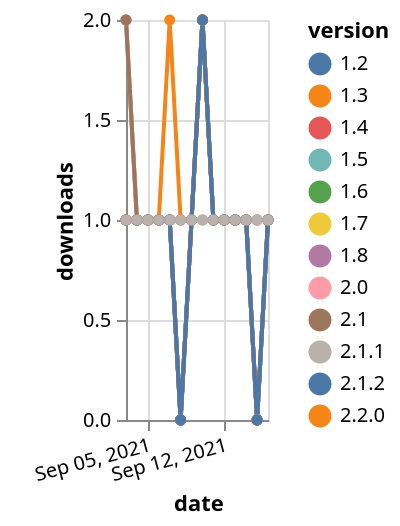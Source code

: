{"$schema": "https://vega.github.io/schema/vega-lite/v5.json", "description": "A simple bar chart with embedded data.", "data": {"values": [{"date": "2021-09-03", "total": 168, "delta": 2, "version": "1.6"}, {"date": "2021-09-04", "total": 169, "delta": 1, "version": "1.6"}, {"date": "2021-09-05", "total": 170, "delta": 1, "version": "1.6"}, {"date": "2021-09-06", "total": 171, "delta": 1, "version": "1.6"}, {"date": "2021-09-07", "total": 172, "delta": 1, "version": "1.6"}, {"date": "2021-09-08", "total": 172, "delta": 0, "version": "1.6"}, {"date": "2021-09-09", "total": 173, "delta": 1, "version": "1.6"}, {"date": "2021-09-10", "total": 174, "delta": 1, "version": "1.6"}, {"date": "2021-09-11", "total": 175, "delta": 1, "version": "1.6"}, {"date": "2021-09-12", "total": 176, "delta": 1, "version": "1.6"}, {"date": "2021-09-13", "total": 177, "delta": 1, "version": "1.6"}, {"date": "2021-09-14", "total": 178, "delta": 1, "version": "1.6"}, {"date": "2021-09-15", "total": 178, "delta": 0, "version": "1.6"}, {"date": "2021-09-16", "total": 179, "delta": 1, "version": "1.6"}, {"date": "2021-09-03", "total": 152, "delta": 1, "version": "1.7"}, {"date": "2021-09-04", "total": 153, "delta": 1, "version": "1.7"}, {"date": "2021-09-05", "total": 154, "delta": 1, "version": "1.7"}, {"date": "2021-09-06", "total": 155, "delta": 1, "version": "1.7"}, {"date": "2021-09-07", "total": 156, "delta": 1, "version": "1.7"}, {"date": "2021-09-08", "total": 156, "delta": 0, "version": "1.7"}, {"date": "2021-09-09", "total": 157, "delta": 1, "version": "1.7"}, {"date": "2021-09-10", "total": 159, "delta": 2, "version": "1.7"}, {"date": "2021-09-11", "total": 160, "delta": 1, "version": "1.7"}, {"date": "2021-09-12", "total": 161, "delta": 1, "version": "1.7"}, {"date": "2021-09-13", "total": 162, "delta": 1, "version": "1.7"}, {"date": "2021-09-14", "total": 163, "delta": 1, "version": "1.7"}, {"date": "2021-09-15", "total": 163, "delta": 0, "version": "1.7"}, {"date": "2021-09-16", "total": 164, "delta": 1, "version": "1.7"}, {"date": "2021-09-03", "total": 158, "delta": 2, "version": "2.0"}, {"date": "2021-09-04", "total": 159, "delta": 1, "version": "2.0"}, {"date": "2021-09-05", "total": 160, "delta": 1, "version": "2.0"}, {"date": "2021-09-06", "total": 161, "delta": 1, "version": "2.0"}, {"date": "2021-09-07", "total": 162, "delta": 1, "version": "2.0"}, {"date": "2021-09-08", "total": 162, "delta": 0, "version": "2.0"}, {"date": "2021-09-09", "total": 163, "delta": 1, "version": "2.0"}, {"date": "2021-09-10", "total": 165, "delta": 2, "version": "2.0"}, {"date": "2021-09-11", "total": 166, "delta": 1, "version": "2.0"}, {"date": "2021-09-12", "total": 167, "delta": 1, "version": "2.0"}, {"date": "2021-09-13", "total": 168, "delta": 1, "version": "2.0"}, {"date": "2021-09-14", "total": 169, "delta": 1, "version": "2.0"}, {"date": "2021-09-15", "total": 169, "delta": 0, "version": "2.0"}, {"date": "2021-09-16", "total": 170, "delta": 1, "version": "2.0"}, {"date": "2021-09-03", "total": 166, "delta": 1, "version": "1.5"}, {"date": "2021-09-04", "total": 167, "delta": 1, "version": "1.5"}, {"date": "2021-09-05", "total": 168, "delta": 1, "version": "1.5"}, {"date": "2021-09-06", "total": 169, "delta": 1, "version": "1.5"}, {"date": "2021-09-07", "total": 170, "delta": 1, "version": "1.5"}, {"date": "2021-09-08", "total": 170, "delta": 0, "version": "1.5"}, {"date": "2021-09-09", "total": 171, "delta": 1, "version": "1.5"}, {"date": "2021-09-10", "total": 173, "delta": 2, "version": "1.5"}, {"date": "2021-09-11", "total": 174, "delta": 1, "version": "1.5"}, {"date": "2021-09-12", "total": 175, "delta": 1, "version": "1.5"}, {"date": "2021-09-13", "total": 176, "delta": 1, "version": "1.5"}, {"date": "2021-09-14", "total": 177, "delta": 1, "version": "1.5"}, {"date": "2021-09-15", "total": 177, "delta": 0, "version": "1.5"}, {"date": "2021-09-16", "total": 178, "delta": 1, "version": "1.5"}, {"date": "2021-09-03", "total": 175, "delta": 1, "version": "1.4"}, {"date": "2021-09-04", "total": 176, "delta": 1, "version": "1.4"}, {"date": "2021-09-05", "total": 177, "delta": 1, "version": "1.4"}, {"date": "2021-09-06", "total": 178, "delta": 1, "version": "1.4"}, {"date": "2021-09-07", "total": 179, "delta": 1, "version": "1.4"}, {"date": "2021-09-08", "total": 179, "delta": 0, "version": "1.4"}, {"date": "2021-09-09", "total": 180, "delta": 1, "version": "1.4"}, {"date": "2021-09-10", "total": 182, "delta": 2, "version": "1.4"}, {"date": "2021-09-11", "total": 183, "delta": 1, "version": "1.4"}, {"date": "2021-09-12", "total": 184, "delta": 1, "version": "1.4"}, {"date": "2021-09-13", "total": 185, "delta": 1, "version": "1.4"}, {"date": "2021-09-14", "total": 186, "delta": 1, "version": "1.4"}, {"date": "2021-09-15", "total": 186, "delta": 0, "version": "1.4"}, {"date": "2021-09-16", "total": 187, "delta": 1, "version": "1.4"}, {"date": "2021-09-03", "total": 140, "delta": 1, "version": "2.1.2"}, {"date": "2021-09-04", "total": 141, "delta": 1, "version": "2.1.2"}, {"date": "2021-09-05", "total": 142, "delta": 1, "version": "2.1.2"}, {"date": "2021-09-06", "total": 143, "delta": 1, "version": "2.1.2"}, {"date": "2021-09-07", "total": 144, "delta": 1, "version": "2.1.2"}, {"date": "2021-09-08", "total": 145, "delta": 1, "version": "2.1.2"}, {"date": "2021-09-09", "total": 146, "delta": 1, "version": "2.1.2"}, {"date": "2021-09-10", "total": 148, "delta": 2, "version": "2.1.2"}, {"date": "2021-09-11", "total": 149, "delta": 1, "version": "2.1.2"}, {"date": "2021-09-12", "total": 150, "delta": 1, "version": "2.1.2"}, {"date": "2021-09-13", "total": 151, "delta": 1, "version": "2.1.2"}, {"date": "2021-09-14", "total": 152, "delta": 1, "version": "2.1.2"}, {"date": "2021-09-15", "total": 153, "delta": 1, "version": "2.1.2"}, {"date": "2021-09-16", "total": 154, "delta": 1, "version": "2.1.2"}, {"date": "2021-09-03", "total": 168, "delta": 1, "version": "1.3"}, {"date": "2021-09-04", "total": 169, "delta": 1, "version": "1.3"}, {"date": "2021-09-05", "total": 170, "delta": 1, "version": "1.3"}, {"date": "2021-09-06", "total": 171, "delta": 1, "version": "1.3"}, {"date": "2021-09-07", "total": 172, "delta": 1, "version": "1.3"}, {"date": "2021-09-08", "total": 172, "delta": 0, "version": "1.3"}, {"date": "2021-09-09", "total": 173, "delta": 1, "version": "1.3"}, {"date": "2021-09-10", "total": 175, "delta": 2, "version": "1.3"}, {"date": "2021-09-11", "total": 176, "delta": 1, "version": "1.3"}, {"date": "2021-09-12", "total": 177, "delta": 1, "version": "1.3"}, {"date": "2021-09-13", "total": 178, "delta": 1, "version": "1.3"}, {"date": "2021-09-14", "total": 179, "delta": 1, "version": "1.3"}, {"date": "2021-09-15", "total": 179, "delta": 0, "version": "1.3"}, {"date": "2021-09-16", "total": 180, "delta": 1, "version": "1.3"}, {"date": "2021-09-03", "total": 152, "delta": 1, "version": "1.8"}, {"date": "2021-09-04", "total": 153, "delta": 1, "version": "1.8"}, {"date": "2021-09-05", "total": 154, "delta": 1, "version": "1.8"}, {"date": "2021-09-06", "total": 155, "delta": 1, "version": "1.8"}, {"date": "2021-09-07", "total": 156, "delta": 1, "version": "1.8"}, {"date": "2021-09-08", "total": 156, "delta": 0, "version": "1.8"}, {"date": "2021-09-09", "total": 157, "delta": 1, "version": "1.8"}, {"date": "2021-09-10", "total": 159, "delta": 2, "version": "1.8"}, {"date": "2021-09-11", "total": 160, "delta": 1, "version": "1.8"}, {"date": "2021-09-12", "total": 161, "delta": 1, "version": "1.8"}, {"date": "2021-09-13", "total": 162, "delta": 1, "version": "1.8"}, {"date": "2021-09-14", "total": 163, "delta": 1, "version": "1.8"}, {"date": "2021-09-15", "total": 163, "delta": 0, "version": "1.8"}, {"date": "2021-09-16", "total": 164, "delta": 1, "version": "1.8"}, {"date": "2021-09-03", "total": 133, "delta": 1, "version": "2.2.0"}, {"date": "2021-09-04", "total": 134, "delta": 1, "version": "2.2.0"}, {"date": "2021-09-05", "total": 135, "delta": 1, "version": "2.2.0"}, {"date": "2021-09-06", "total": 136, "delta": 1, "version": "2.2.0"}, {"date": "2021-09-07", "total": 138, "delta": 2, "version": "2.2.0"}, {"date": "2021-09-08", "total": 139, "delta": 1, "version": "2.2.0"}, {"date": "2021-09-09", "total": 140, "delta": 1, "version": "2.2.0"}, {"date": "2021-09-10", "total": 142, "delta": 2, "version": "2.2.0"}, {"date": "2021-09-11", "total": 143, "delta": 1, "version": "2.2.0"}, {"date": "2021-09-12", "total": 144, "delta": 1, "version": "2.2.0"}, {"date": "2021-09-13", "total": 145, "delta": 1, "version": "2.2.0"}, {"date": "2021-09-14", "total": 146, "delta": 1, "version": "2.2.0"}, {"date": "2021-09-15", "total": 147, "delta": 1, "version": "2.2.0"}, {"date": "2021-09-16", "total": 148, "delta": 1, "version": "2.2.0"}, {"date": "2021-09-03", "total": 157, "delta": 2, "version": "2.1"}, {"date": "2021-09-04", "total": 158, "delta": 1, "version": "2.1"}, {"date": "2021-09-05", "total": 159, "delta": 1, "version": "2.1"}, {"date": "2021-09-06", "total": 160, "delta": 1, "version": "2.1"}, {"date": "2021-09-07", "total": 161, "delta": 1, "version": "2.1"}, {"date": "2021-09-08", "total": 161, "delta": 0, "version": "2.1"}, {"date": "2021-09-09", "total": 162, "delta": 1, "version": "2.1"}, {"date": "2021-09-10", "total": 164, "delta": 2, "version": "2.1"}, {"date": "2021-09-11", "total": 165, "delta": 1, "version": "2.1"}, {"date": "2021-09-12", "total": 166, "delta": 1, "version": "2.1"}, {"date": "2021-09-13", "total": 167, "delta": 1, "version": "2.1"}, {"date": "2021-09-14", "total": 168, "delta": 1, "version": "2.1"}, {"date": "2021-09-15", "total": 168, "delta": 0, "version": "2.1"}, {"date": "2021-09-16", "total": 169, "delta": 1, "version": "2.1"}, {"date": "2021-09-03", "total": 168, "delta": 1, "version": "1.2"}, {"date": "2021-09-04", "total": 169, "delta": 1, "version": "1.2"}, {"date": "2021-09-05", "total": 170, "delta": 1, "version": "1.2"}, {"date": "2021-09-06", "total": 171, "delta": 1, "version": "1.2"}, {"date": "2021-09-07", "total": 172, "delta": 1, "version": "1.2"}, {"date": "2021-09-08", "total": 172, "delta": 0, "version": "1.2"}, {"date": "2021-09-09", "total": 173, "delta": 1, "version": "1.2"}, {"date": "2021-09-10", "total": 175, "delta": 2, "version": "1.2"}, {"date": "2021-09-11", "total": 176, "delta": 1, "version": "1.2"}, {"date": "2021-09-12", "total": 177, "delta": 1, "version": "1.2"}, {"date": "2021-09-13", "total": 178, "delta": 1, "version": "1.2"}, {"date": "2021-09-14", "total": 179, "delta": 1, "version": "1.2"}, {"date": "2021-09-15", "total": 179, "delta": 0, "version": "1.2"}, {"date": "2021-09-16", "total": 180, "delta": 1, "version": "1.2"}, {"date": "2021-09-03", "total": 138, "delta": 1, "version": "2.1.1"}, {"date": "2021-09-04", "total": 139, "delta": 1, "version": "2.1.1"}, {"date": "2021-09-05", "total": 140, "delta": 1, "version": "2.1.1"}, {"date": "2021-09-06", "total": 141, "delta": 1, "version": "2.1.1"}, {"date": "2021-09-07", "total": 142, "delta": 1, "version": "2.1.1"}, {"date": "2021-09-08", "total": 143, "delta": 1, "version": "2.1.1"}, {"date": "2021-09-09", "total": 144, "delta": 1, "version": "2.1.1"}, {"date": "2021-09-10", "total": 145, "delta": 1, "version": "2.1.1"}, {"date": "2021-09-11", "total": 146, "delta": 1, "version": "2.1.1"}, {"date": "2021-09-12", "total": 147, "delta": 1, "version": "2.1.1"}, {"date": "2021-09-13", "total": 148, "delta": 1, "version": "2.1.1"}, {"date": "2021-09-14", "total": 149, "delta": 1, "version": "2.1.1"}, {"date": "2021-09-15", "total": 150, "delta": 1, "version": "2.1.1"}, {"date": "2021-09-16", "total": 151, "delta": 1, "version": "2.1.1"}]}, "width": "container", "mark": {"type": "line", "point": {"filled": true}}, "encoding": {"x": {"field": "date", "type": "temporal", "timeUnit": "yearmonthdate", "title": "date", "axis": {"labelAngle": -15}}, "y": {"field": "delta", "type": "quantitative", "title": "downloads"}, "color": {"field": "version", "type": "nominal"}, "tooltip": {"field": "delta"}}}